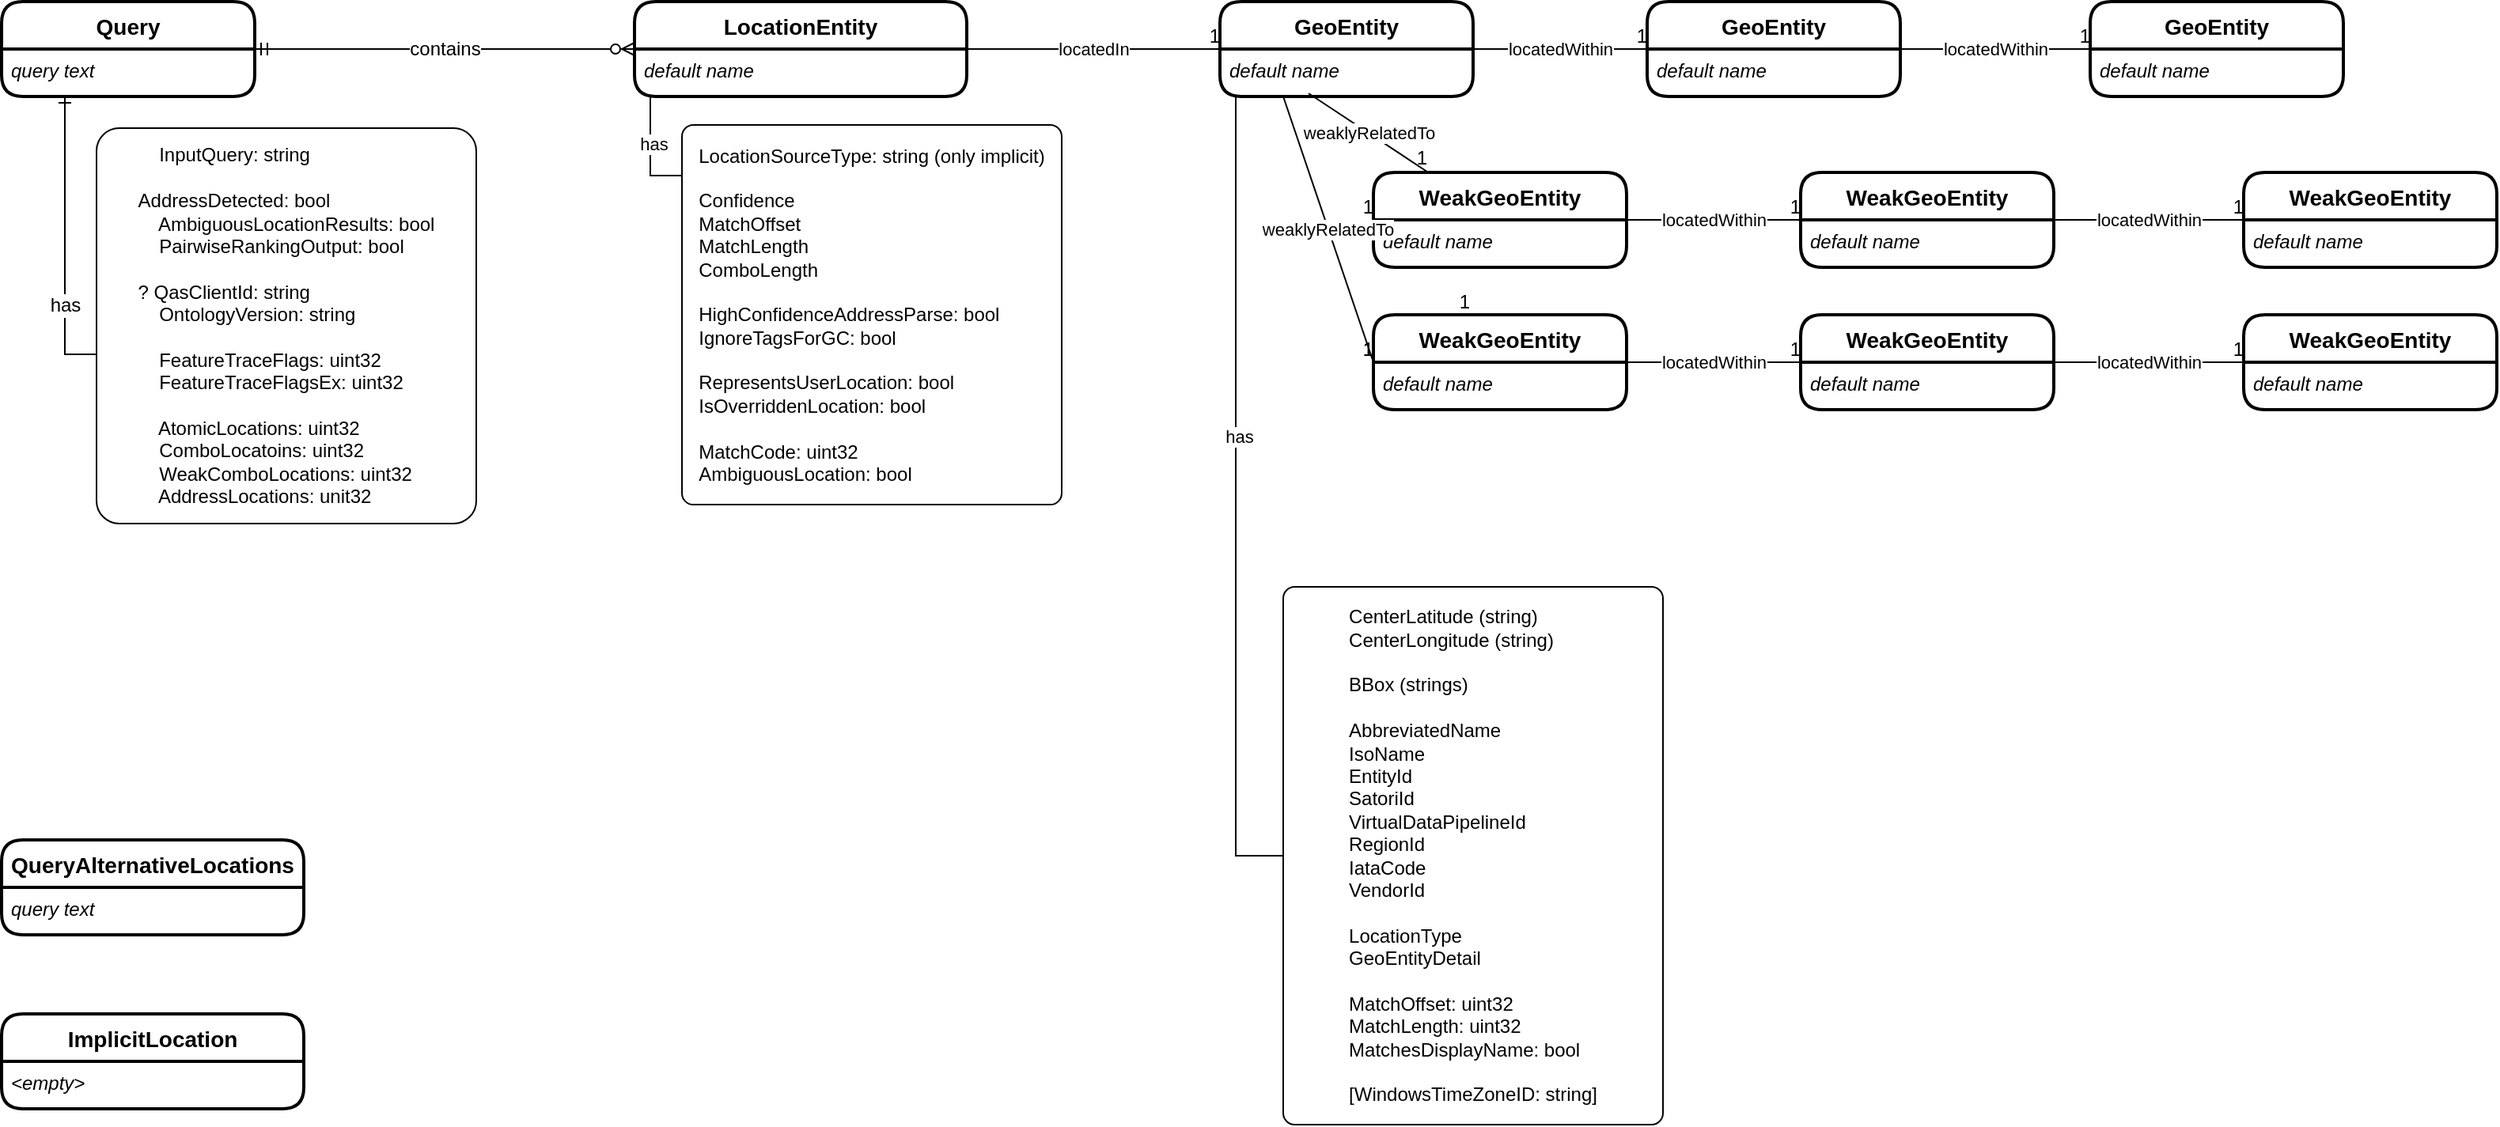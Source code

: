 <mxfile version="16.5.5" type="github">
  <diagram id="R2lEEEUBdFMjLlhIrx00" name="Page-1">
    <mxGraphModel dx="1422" dy="794" grid="1" gridSize="10" guides="1" tooltips="1" connect="1" arrows="1" fold="1" page="1" pageScale="1" pageWidth="850" pageHeight="1100" math="0" shadow="0" extFonts="Permanent Marker^https://fonts.googleapis.com/css?family=Permanent+Marker">
      <root>
        <mxCell id="0" />
        <mxCell id="1" parent="0" />
        <mxCell id="Tg9toBIDy_47bG0WhnQ1-31" value="Query" style="swimlane;childLayout=stackLayout;horizontal=1;startSize=30;horizontalStack=0;rounded=1;fontSize=14;fontStyle=1;strokeWidth=2;resizeParent=0;resizeLast=1;shadow=0;dashed=0;align=center;" vertex="1" parent="1">
          <mxGeometry x="40" y="40" width="160" height="60" as="geometry" />
        </mxCell>
        <mxCell id="Tg9toBIDy_47bG0WhnQ1-32" value="query text" style="align=left;strokeColor=none;fillColor=none;spacingLeft=4;fontSize=12;verticalAlign=top;resizable=0;rotatable=0;part=1;fontStyle=2" vertex="1" parent="Tg9toBIDy_47bG0WhnQ1-31">
          <mxGeometry y="30" width="160" height="30" as="geometry" />
        </mxCell>
        <mxCell id="Tg9toBIDy_47bG0WhnQ1-35" value="QueryAlternativeLocations" style="swimlane;childLayout=stackLayout;horizontal=1;startSize=30;horizontalStack=0;rounded=1;fontSize=14;fontStyle=1;strokeWidth=2;resizeParent=0;resizeLast=1;shadow=0;dashed=0;align=center;" vertex="1" parent="1">
          <mxGeometry x="40" y="570" width="191" height="60" as="geometry" />
        </mxCell>
        <mxCell id="Tg9toBIDy_47bG0WhnQ1-36" value="query text" style="align=left;strokeColor=none;fillColor=none;spacingLeft=4;fontSize=12;verticalAlign=top;resizable=0;rotatable=0;part=1;fontStyle=2" vertex="1" parent="Tg9toBIDy_47bG0WhnQ1-35">
          <mxGeometry y="30" width="191" height="30" as="geometry" />
        </mxCell>
        <mxCell id="Tg9toBIDy_47bG0WhnQ1-38" value="&lt;div style=&quot;text-align: left&quot;&gt;&lt;span&gt;&amp;nbsp; &amp;nbsp; InputQuery: string&lt;/span&gt;&lt;/div&gt;&lt;div style=&quot;text-align: left&quot;&gt;&lt;span&gt;&lt;br&gt;&lt;/span&gt;&lt;/div&gt;&lt;div style=&quot;text-align: left&quot;&gt;&lt;span&gt;AddressDetected: bool&lt;/span&gt;&lt;/div&gt;&lt;div style=&quot;text-align: left&quot;&gt;&lt;span&gt;&amp;nbsp; &amp;nbsp; AmbiguousLocationResults: bool&lt;/span&gt;&lt;/div&gt;&lt;div style=&quot;text-align: left&quot;&gt;&lt;span&gt;&amp;nbsp; &amp;nbsp; PairwiseRankingOutput: bool&lt;/span&gt;&lt;/div&gt;&lt;div style=&quot;text-align: left&quot;&gt;&lt;span&gt;&lt;br&gt;&lt;/span&gt;&lt;/div&gt;&lt;div style=&quot;text-align: left&quot;&gt;&lt;span&gt;? QasClientId: string&lt;/span&gt;&lt;/div&gt;&lt;div style=&quot;text-align: left&quot;&gt;&lt;span&gt;&amp;nbsp; &amp;nbsp; OntologyVersion: string&lt;br&gt;&lt;/span&gt;&lt;/div&gt;&lt;div style=&quot;text-align: left&quot;&gt;&lt;span&gt;&lt;br&gt;&lt;/span&gt;&lt;/div&gt;&lt;div style=&quot;text-align: left&quot;&gt;&lt;span&gt;&amp;nbsp; &amp;nbsp; FeatureTraceFlags: uint32&lt;/span&gt;&lt;/div&gt;&lt;div style=&quot;text-align: left&quot;&gt;&lt;span&gt;&amp;nbsp; &amp;nbsp; FeatureTraceFlagsEx: uint32&lt;/span&gt;&lt;/div&gt;&lt;div style=&quot;text-align: left&quot;&gt;&lt;span&gt;&lt;br&gt;&lt;/span&gt;&lt;/div&gt;&lt;div style=&quot;text-align: left&quot;&gt;&lt;span&gt;&amp;nbsp; &amp;nbsp; AtomicLocations: uint32&lt;/span&gt;&lt;/div&gt;&lt;div style=&quot;text-align: left&quot;&gt;&lt;span&gt;&amp;nbsp; &amp;nbsp; ComboLocatoins: uint32&lt;/span&gt;&lt;/div&gt;&lt;div style=&quot;text-align: left&quot;&gt;&lt;span&gt;&amp;nbsp; &amp;nbsp; WeakComboLocations: uint32&lt;/span&gt;&lt;/div&gt;&lt;div style=&quot;text-align: left&quot;&gt;&lt;span&gt;&amp;nbsp; &amp;nbsp; AddressLocations: unit32&lt;/span&gt;&lt;/div&gt;" style="rounded=1;arcSize=6;whiteSpace=wrap;html=1;align=center;" vertex="1" parent="1">
          <mxGeometry x="100" y="120" width="240" height="250" as="geometry" />
        </mxCell>
        <mxCell id="Tg9toBIDy_47bG0WhnQ1-42" value="has" style="edgeStyle=orthogonalEdgeStyle;fontSize=12;html=1;endArrow=ERone;endFill=1;rounded=0;entryX=0.25;entryY=1;entryDx=0;entryDy=0;exitX=0;exitY=0.25;exitDx=0;exitDy=0;" edge="1" parent="1" source="Tg9toBIDy_47bG0WhnQ1-38" target="Tg9toBIDy_47bG0WhnQ1-32">
          <mxGeometry width="100" height="100" relative="1" as="geometry">
            <mxPoint x="100" y="580" as="sourcePoint" />
            <mxPoint x="70" y="140" as="targetPoint" />
            <Array as="points">
              <mxPoint x="80" y="263" />
            </Array>
          </mxGeometry>
        </mxCell>
        <mxCell id="Tg9toBIDy_47bG0WhnQ1-46" value="contains" style="edgeStyle=entityRelationEdgeStyle;fontSize=12;html=1;endArrow=ERzeroToMany;startArrow=ERmandOne;rounded=0;" edge="1" parent="1" source="Tg9toBIDy_47bG0WhnQ1-31" target="Tg9toBIDy_47bG0WhnQ1-66">
          <mxGeometry width="100" height="100" relative="1" as="geometry">
            <mxPoint x="350" y="470" as="sourcePoint" />
            <mxPoint x="440" y="70" as="targetPoint" />
          </mxGeometry>
        </mxCell>
        <mxCell id="Tg9toBIDy_47bG0WhnQ1-48" value="&lt;div style=&quot;text-align: left&quot;&gt;LocationSourceType: string (only implicit)&lt;/div&gt;&lt;div style=&quot;text-align: left&quot;&gt;&lt;br&gt;&lt;/div&gt;&lt;div style=&quot;text-align: left&quot;&gt;&lt;div&gt;Confidence&lt;/div&gt;&lt;div&gt;MatchOffset&lt;/div&gt;&lt;div&gt;MatchLength&lt;/div&gt;&lt;div&gt;ComboLength&lt;/div&gt;&lt;div&gt;&lt;br&gt;&lt;/div&gt;&lt;div&gt;&lt;div&gt;HighConfidenceAddressParse: bool&lt;br&gt;&lt;/div&gt;&lt;div&gt;IgnoreTagsForGC: bool&lt;/div&gt;&lt;/div&gt;&lt;div&gt;&lt;br&gt;&lt;/div&gt;&lt;div&gt;&lt;div&gt;RepresentsUserLocation: bool&lt;/div&gt;&lt;div&gt;IsOverriddenLocation: bool&lt;/div&gt;&lt;/div&gt;&lt;div&gt;&lt;br&gt;&lt;/div&gt;&lt;div&gt;MatchCode: uint32&lt;/div&gt;&lt;div&gt;AmbiguousLocation: bool&lt;/div&gt;&lt;/div&gt;" style="rounded=1;arcSize=3;whiteSpace=wrap;html=1;align=center;" vertex="1" parent="1">
          <mxGeometry x="470" y="118.04" width="240" height="240" as="geometry" />
        </mxCell>
        <mxCell id="Tg9toBIDy_47bG0WhnQ1-53" value="locatedIn" style="endArrow=none;html=1;rounded=0;" edge="1" parent="1" source="Tg9toBIDy_47bG0WhnQ1-66" target="Tg9toBIDy_47bG0WhnQ1-62">
          <mxGeometry relative="1" as="geometry">
            <mxPoint x="680" y="70" as="sourcePoint" />
            <mxPoint x="850" y="90" as="targetPoint" />
          </mxGeometry>
        </mxCell>
        <mxCell id="Tg9toBIDy_47bG0WhnQ1-54" value="1" style="resizable=0;html=1;align=right;verticalAlign=bottom;" connectable="0" vertex="1" parent="Tg9toBIDy_47bG0WhnQ1-53">
          <mxGeometry x="1" relative="1" as="geometry" />
        </mxCell>
        <mxCell id="Tg9toBIDy_47bG0WhnQ1-56" value="locatedWithin" style="endArrow=none;html=1;rounded=0;" edge="1" parent="1" source="Tg9toBIDy_47bG0WhnQ1-62" target="Tg9toBIDy_47bG0WhnQ1-64">
          <mxGeometry relative="1" as="geometry">
            <mxPoint x="690" y="80" as="sourcePoint" />
            <mxPoint x="820" y="80" as="targetPoint" />
          </mxGeometry>
        </mxCell>
        <mxCell id="Tg9toBIDy_47bG0WhnQ1-57" value="1" style="resizable=0;html=1;align=right;verticalAlign=bottom;" connectable="0" vertex="1" parent="Tg9toBIDy_47bG0WhnQ1-56">
          <mxGeometry x="1" relative="1" as="geometry" />
        </mxCell>
        <mxCell id="Tg9toBIDy_47bG0WhnQ1-58" value="locatedWithin" style="endArrow=none;html=1;rounded=0;" edge="1" parent="1" source="Tg9toBIDy_47bG0WhnQ1-64" target="Tg9toBIDy_47bG0WhnQ1-68">
          <mxGeometry relative="1" as="geometry">
            <mxPoint x="1430" y="69.5" as="sourcePoint" />
            <mxPoint x="1350" y="70" as="targetPoint" />
          </mxGeometry>
        </mxCell>
        <mxCell id="Tg9toBIDy_47bG0WhnQ1-59" value="1" style="resizable=0;html=1;align=right;verticalAlign=bottom;" connectable="0" vertex="1" parent="Tg9toBIDy_47bG0WhnQ1-58">
          <mxGeometry x="1" relative="1" as="geometry" />
        </mxCell>
        <mxCell id="Tg9toBIDy_47bG0WhnQ1-60" value="" style="endArrow=none;html=1;rounded=0;edgeStyle=elbowEdgeStyle;" edge="1" parent="1" source="Tg9toBIDy_47bG0WhnQ1-67" target="Tg9toBIDy_47bG0WhnQ1-48">
          <mxGeometry relative="1" as="geometry">
            <mxPoint x="450" y="85" as="sourcePoint" />
            <mxPoint x="430" y="330" as="targetPoint" />
            <Array as="points">
              <mxPoint x="450" y="150" />
            </Array>
          </mxGeometry>
        </mxCell>
        <mxCell id="Tg9toBIDy_47bG0WhnQ1-61" value="has" style="edgeLabel;html=1;align=center;verticalAlign=middle;resizable=0;points=[];" vertex="1" connectable="0" parent="Tg9toBIDy_47bG0WhnQ1-60">
          <mxGeometry x="-0.158" y="2" relative="1" as="geometry">
            <mxPoint as="offset" />
          </mxGeometry>
        </mxCell>
        <mxCell id="Tg9toBIDy_47bG0WhnQ1-62" value="GeoEntity" style="swimlane;childLayout=stackLayout;horizontal=1;startSize=30;horizontalStack=0;rounded=1;fontSize=14;fontStyle=1;strokeWidth=2;resizeParent=0;resizeLast=1;shadow=0;dashed=0;align=center;" vertex="1" parent="1">
          <mxGeometry x="810" y="40" width="160" height="60" as="geometry" />
        </mxCell>
        <mxCell id="Tg9toBIDy_47bG0WhnQ1-63" value="default name" style="align=left;strokeColor=none;fillColor=none;spacingLeft=4;fontSize=12;verticalAlign=top;resizable=0;rotatable=0;part=1;fontStyle=2" vertex="1" parent="Tg9toBIDy_47bG0WhnQ1-62">
          <mxGeometry y="30" width="160" height="30" as="geometry" />
        </mxCell>
        <mxCell id="Tg9toBIDy_47bG0WhnQ1-64" value="GeoEntity" style="swimlane;childLayout=stackLayout;horizontal=1;startSize=30;horizontalStack=0;rounded=1;fontSize=14;fontStyle=1;strokeWidth=2;resizeParent=0;resizeLast=1;shadow=0;dashed=0;align=center;" vertex="1" parent="1">
          <mxGeometry x="1080" y="40" width="160" height="60" as="geometry" />
        </mxCell>
        <mxCell id="Tg9toBIDy_47bG0WhnQ1-65" value="default name" style="align=left;strokeColor=none;fillColor=none;spacingLeft=4;fontSize=12;verticalAlign=top;resizable=0;rotatable=0;part=1;fontStyle=2" vertex="1" parent="Tg9toBIDy_47bG0WhnQ1-64">
          <mxGeometry y="30" width="160" height="30" as="geometry" />
        </mxCell>
        <mxCell id="Tg9toBIDy_47bG0WhnQ1-66" value="LocationEntity" style="swimlane;childLayout=stackLayout;horizontal=1;startSize=30;horizontalStack=0;rounded=1;fontSize=14;fontStyle=1;strokeWidth=2;resizeParent=0;resizeLast=1;shadow=0;dashed=0;align=center;" vertex="1" parent="1">
          <mxGeometry x="440" y="40" width="210" height="60" as="geometry" />
        </mxCell>
        <mxCell id="Tg9toBIDy_47bG0WhnQ1-67" value="default name" style="align=left;strokeColor=none;fillColor=none;spacingLeft=4;fontSize=12;verticalAlign=top;resizable=0;rotatable=0;part=1;fontStyle=2" vertex="1" parent="Tg9toBIDy_47bG0WhnQ1-66">
          <mxGeometry y="30" width="210" height="30" as="geometry" />
        </mxCell>
        <mxCell id="Tg9toBIDy_47bG0WhnQ1-68" value="GeoEntity" style="swimlane;childLayout=stackLayout;horizontal=1;startSize=30;horizontalStack=0;rounded=1;fontSize=14;fontStyle=1;strokeWidth=2;resizeParent=0;resizeLast=1;shadow=0;dashed=0;align=center;" vertex="1" parent="1">
          <mxGeometry x="1360" y="40" width="160" height="60" as="geometry" />
        </mxCell>
        <mxCell id="Tg9toBIDy_47bG0WhnQ1-69" value="default name" style="align=left;strokeColor=none;fillColor=none;spacingLeft=4;fontSize=12;verticalAlign=top;resizable=0;rotatable=0;part=1;fontStyle=2" vertex="1" parent="Tg9toBIDy_47bG0WhnQ1-68">
          <mxGeometry y="30" width="160" height="30" as="geometry" />
        </mxCell>
        <mxCell id="Tg9toBIDy_47bG0WhnQ1-70" value="1" style="resizable=0;html=1;align=right;verticalAlign=bottom;" connectable="0" vertex="1" parent="1">
          <mxGeometry x="907" y="178" as="geometry" />
        </mxCell>
        <mxCell id="Tg9toBIDy_47bG0WhnQ1-71" value="locatedWithin" style="endArrow=none;html=1;rounded=0;" edge="1" parent="1" source="Tg9toBIDy_47bG0WhnQ1-75" target="Tg9toBIDy_47bG0WhnQ1-77">
          <mxGeometry relative="1" as="geometry">
            <mxPoint x="787" y="188" as="sourcePoint" />
            <mxPoint x="917" y="188" as="targetPoint" />
          </mxGeometry>
        </mxCell>
        <mxCell id="Tg9toBIDy_47bG0WhnQ1-72" value="1" style="resizable=0;html=1;align=right;verticalAlign=bottom;" connectable="0" vertex="1" parent="Tg9toBIDy_47bG0WhnQ1-71">
          <mxGeometry x="1" relative="1" as="geometry" />
        </mxCell>
        <mxCell id="Tg9toBIDy_47bG0WhnQ1-73" value="locatedWithin" style="endArrow=none;html=1;rounded=0;" edge="1" parent="1" source="Tg9toBIDy_47bG0WhnQ1-77" target="Tg9toBIDy_47bG0WhnQ1-79">
          <mxGeometry relative="1" as="geometry">
            <mxPoint x="1527" y="177.5" as="sourcePoint" />
            <mxPoint x="1447" y="178" as="targetPoint" />
          </mxGeometry>
        </mxCell>
        <mxCell id="Tg9toBIDy_47bG0WhnQ1-74" value="1" style="resizable=0;html=1;align=right;verticalAlign=bottom;" connectable="0" vertex="1" parent="Tg9toBIDy_47bG0WhnQ1-73">
          <mxGeometry x="1" relative="1" as="geometry" />
        </mxCell>
        <mxCell id="Tg9toBIDy_47bG0WhnQ1-75" value="WeakGeoEntity" style="swimlane;childLayout=stackLayout;horizontal=1;startSize=30;horizontalStack=0;rounded=1;fontSize=14;fontStyle=1;strokeWidth=2;resizeParent=0;resizeLast=1;shadow=0;dashed=0;align=center;" vertex="1" parent="1">
          <mxGeometry x="907" y="148" width="160" height="60" as="geometry" />
        </mxCell>
        <mxCell id="Tg9toBIDy_47bG0WhnQ1-76" value="default name" style="align=left;strokeColor=none;fillColor=none;spacingLeft=4;fontSize=12;verticalAlign=top;resizable=0;rotatable=0;part=1;fontStyle=2" vertex="1" parent="Tg9toBIDy_47bG0WhnQ1-75">
          <mxGeometry y="30" width="160" height="30" as="geometry" />
        </mxCell>
        <mxCell id="Tg9toBIDy_47bG0WhnQ1-77" value="WeakGeoEntity" style="swimlane;childLayout=stackLayout;horizontal=1;startSize=30;horizontalStack=0;rounded=1;fontSize=14;fontStyle=1;strokeWidth=2;resizeParent=0;resizeLast=1;shadow=0;dashed=0;align=center;" vertex="1" parent="1">
          <mxGeometry x="1177" y="148" width="160" height="60" as="geometry" />
        </mxCell>
        <mxCell id="Tg9toBIDy_47bG0WhnQ1-78" value="default name" style="align=left;strokeColor=none;fillColor=none;spacingLeft=4;fontSize=12;verticalAlign=top;resizable=0;rotatable=0;part=1;fontStyle=2" vertex="1" parent="Tg9toBIDy_47bG0WhnQ1-77">
          <mxGeometry y="30" width="160" height="30" as="geometry" />
        </mxCell>
        <mxCell id="Tg9toBIDy_47bG0WhnQ1-79" value="WeakGeoEntity" style="swimlane;childLayout=stackLayout;horizontal=1;startSize=30;horizontalStack=0;rounded=1;fontSize=14;fontStyle=1;strokeWidth=2;resizeParent=0;resizeLast=1;shadow=0;dashed=0;align=center;" vertex="1" parent="1">
          <mxGeometry x="1457" y="148" width="160" height="60" as="geometry" />
        </mxCell>
        <mxCell id="Tg9toBIDy_47bG0WhnQ1-80" value="default name" style="align=left;strokeColor=none;fillColor=none;spacingLeft=4;fontSize=12;verticalAlign=top;resizable=0;rotatable=0;part=1;fontStyle=2" vertex="1" parent="Tg9toBIDy_47bG0WhnQ1-79">
          <mxGeometry y="30" width="160" height="30" as="geometry" />
        </mxCell>
        <mxCell id="Tg9toBIDy_47bG0WhnQ1-81" value="weaklyRelatedTo" style="endArrow=none;html=1;rounded=0;exitX=0.35;exitY=0.933;exitDx=0;exitDy=0;exitPerimeter=0;" edge="1" parent="1" source="Tg9toBIDy_47bG0WhnQ1-63" target="Tg9toBIDy_47bG0WhnQ1-75">
          <mxGeometry relative="1" as="geometry">
            <mxPoint x="980" y="80" as="sourcePoint" />
            <mxPoint x="1090" y="80" as="targetPoint" />
          </mxGeometry>
        </mxCell>
        <mxCell id="Tg9toBIDy_47bG0WhnQ1-82" value="1" style="resizable=0;html=1;align=right;verticalAlign=bottom;" connectable="0" vertex="1" parent="Tg9toBIDy_47bG0WhnQ1-81">
          <mxGeometry x="1" relative="1" as="geometry" />
        </mxCell>
        <mxCell id="Tg9toBIDy_47bG0WhnQ1-83" value="&lt;div style=&quot;text-align: left&quot;&gt;CenterLatitude (string)&lt;/div&gt;&lt;div style=&quot;text-align: left&quot;&gt;CenterLongitude (string)&lt;/div&gt;&lt;div style=&quot;text-align: left&quot;&gt;&lt;br&gt;&lt;/div&gt;&lt;div style=&quot;text-align: left&quot;&gt;BBox (strings)&lt;/div&gt;&lt;div style=&quot;text-align: left&quot;&gt;&lt;br&gt;&lt;/div&gt;&lt;div style=&quot;text-align: left&quot;&gt;AbbreviatedName&lt;/div&gt;&lt;div style=&quot;text-align: left&quot;&gt;IsoName&lt;/div&gt;&lt;div style=&quot;text-align: left&quot;&gt;EntityId&lt;/div&gt;&lt;div style=&quot;text-align: left&quot;&gt;SatoriId&lt;/div&gt;&lt;div style=&quot;text-align: left&quot;&gt;VirtualDataPipelineId&lt;br&gt;&lt;/div&gt;&lt;div style=&quot;text-align: left&quot;&gt;RegionId&lt;/div&gt;&lt;div style=&quot;text-align: left&quot;&gt;IataCode&lt;/div&gt;&lt;div style=&quot;text-align: left&quot;&gt;VendorId&lt;/div&gt;&lt;div style=&quot;text-align: left&quot;&gt;&lt;br&gt;&lt;/div&gt;&lt;div style=&quot;text-align: left&quot;&gt;LocationType&lt;/div&gt;&lt;div style=&quot;text-align: left&quot;&gt;GeoEntityDetail&lt;/div&gt;&lt;div style=&quot;text-align: left&quot;&gt;&lt;br&gt;&lt;/div&gt;&lt;div style=&quot;text-align: left&quot;&gt;MatchOffset: uint32&lt;/div&gt;&lt;div style=&quot;text-align: left&quot;&gt;MatchLength: uint32&lt;/div&gt;&lt;div style=&quot;text-align: left&quot;&gt;MatchesDisplayName: bool&lt;/div&gt;&lt;div style=&quot;text-align: left&quot;&gt;&lt;br&gt;&lt;/div&gt;&lt;div style=&quot;text-align: left&quot;&gt;[WindowsTimeZoneID: string]&lt;/div&gt;" style="rounded=1;arcSize=3;whiteSpace=wrap;html=1;align=center;" vertex="1" parent="1">
          <mxGeometry x="850" y="410" width="240" height="340" as="geometry" />
        </mxCell>
        <mxCell id="Tg9toBIDy_47bG0WhnQ1-84" value="ImplicitLocation" style="swimlane;childLayout=stackLayout;horizontal=1;startSize=30;horizontalStack=0;rounded=1;fontSize=14;fontStyle=1;strokeWidth=2;resizeParent=0;resizeLast=1;shadow=0;dashed=0;align=center;" vertex="1" parent="1">
          <mxGeometry x="40" y="680" width="191" height="60" as="geometry" />
        </mxCell>
        <mxCell id="Tg9toBIDy_47bG0WhnQ1-85" value="&lt;empty&gt;" style="align=left;strokeColor=none;fillColor=none;spacingLeft=4;fontSize=12;verticalAlign=top;resizable=0;rotatable=0;part=1;fontStyle=2" vertex="1" parent="Tg9toBIDy_47bG0WhnQ1-84">
          <mxGeometry y="30" width="191" height="30" as="geometry" />
        </mxCell>
        <mxCell id="Tg9toBIDy_47bG0WhnQ1-86" value="" style="endArrow=none;html=1;rounded=0;edgeStyle=elbowEdgeStyle;" edge="1" parent="1" source="Tg9toBIDy_47bG0WhnQ1-63" target="Tg9toBIDy_47bG0WhnQ1-83">
          <mxGeometry relative="1" as="geometry">
            <mxPoint x="460" y="110" as="sourcePoint" />
            <mxPoint x="490" y="160" as="targetPoint" />
            <Array as="points">
              <mxPoint x="820" y="340" />
            </Array>
          </mxGeometry>
        </mxCell>
        <mxCell id="Tg9toBIDy_47bG0WhnQ1-87" value="has" style="edgeLabel;html=1;align=center;verticalAlign=middle;resizable=0;points=[];" vertex="1" connectable="0" parent="Tg9toBIDy_47bG0WhnQ1-86">
          <mxGeometry x="-0.158" y="2" relative="1" as="geometry">
            <mxPoint as="offset" />
          </mxGeometry>
        </mxCell>
        <mxCell id="Tg9toBIDy_47bG0WhnQ1-88" value="1" style="resizable=0;html=1;align=right;verticalAlign=bottom;" connectable="0" vertex="1" parent="1">
          <mxGeometry x="907" y="268" as="geometry" />
        </mxCell>
        <mxCell id="Tg9toBIDy_47bG0WhnQ1-89" value="locatedWithin" style="endArrow=none;html=1;rounded=0;" edge="1" parent="1" source="Tg9toBIDy_47bG0WhnQ1-93" target="Tg9toBIDy_47bG0WhnQ1-95">
          <mxGeometry relative="1" as="geometry">
            <mxPoint x="787" y="278" as="sourcePoint" />
            <mxPoint x="917" y="278" as="targetPoint" />
          </mxGeometry>
        </mxCell>
        <mxCell id="Tg9toBIDy_47bG0WhnQ1-90" value="1" style="resizable=0;html=1;align=right;verticalAlign=bottom;" connectable="0" vertex="1" parent="Tg9toBIDy_47bG0WhnQ1-89">
          <mxGeometry x="1" relative="1" as="geometry" />
        </mxCell>
        <mxCell id="Tg9toBIDy_47bG0WhnQ1-91" value="locatedWithin" style="endArrow=none;html=1;rounded=0;" edge="1" parent="1" source="Tg9toBIDy_47bG0WhnQ1-95" target="Tg9toBIDy_47bG0WhnQ1-97">
          <mxGeometry relative="1" as="geometry">
            <mxPoint x="1527" y="267.5" as="sourcePoint" />
            <mxPoint x="1447" y="268" as="targetPoint" />
          </mxGeometry>
        </mxCell>
        <mxCell id="Tg9toBIDy_47bG0WhnQ1-92" value="1" style="resizable=0;html=1;align=right;verticalAlign=bottom;" connectable="0" vertex="1" parent="Tg9toBIDy_47bG0WhnQ1-91">
          <mxGeometry x="1" relative="1" as="geometry" />
        </mxCell>
        <mxCell id="Tg9toBIDy_47bG0WhnQ1-93" value="WeakGeoEntity" style="swimlane;childLayout=stackLayout;horizontal=1;startSize=30;horizontalStack=0;rounded=1;fontSize=14;fontStyle=1;strokeWidth=2;resizeParent=0;resizeLast=1;shadow=0;dashed=0;align=center;" vertex="1" parent="1">
          <mxGeometry x="907" y="238" width="160" height="60" as="geometry" />
        </mxCell>
        <mxCell id="Tg9toBIDy_47bG0WhnQ1-94" value="default name" style="align=left;strokeColor=none;fillColor=none;spacingLeft=4;fontSize=12;verticalAlign=top;resizable=0;rotatable=0;part=1;fontStyle=2" vertex="1" parent="Tg9toBIDy_47bG0WhnQ1-93">
          <mxGeometry y="30" width="160" height="30" as="geometry" />
        </mxCell>
        <mxCell id="Tg9toBIDy_47bG0WhnQ1-95" value="WeakGeoEntity" style="swimlane;childLayout=stackLayout;horizontal=1;startSize=30;horizontalStack=0;rounded=1;fontSize=14;fontStyle=1;strokeWidth=2;resizeParent=0;resizeLast=1;shadow=0;dashed=0;align=center;" vertex="1" parent="1">
          <mxGeometry x="1177" y="238" width="160" height="60" as="geometry" />
        </mxCell>
        <mxCell id="Tg9toBIDy_47bG0WhnQ1-96" value="default name" style="align=left;strokeColor=none;fillColor=none;spacingLeft=4;fontSize=12;verticalAlign=top;resizable=0;rotatable=0;part=1;fontStyle=2" vertex="1" parent="Tg9toBIDy_47bG0WhnQ1-95">
          <mxGeometry y="30" width="160" height="30" as="geometry" />
        </mxCell>
        <mxCell id="Tg9toBIDy_47bG0WhnQ1-97" value="WeakGeoEntity" style="swimlane;childLayout=stackLayout;horizontal=1;startSize=30;horizontalStack=0;rounded=1;fontSize=14;fontStyle=1;strokeWidth=2;resizeParent=0;resizeLast=1;shadow=0;dashed=0;align=center;" vertex="1" parent="1">
          <mxGeometry x="1457" y="238" width="160" height="60" as="geometry" />
        </mxCell>
        <mxCell id="Tg9toBIDy_47bG0WhnQ1-98" value="default name" style="align=left;strokeColor=none;fillColor=none;spacingLeft=4;fontSize=12;verticalAlign=top;resizable=0;rotatable=0;part=1;fontStyle=2" vertex="1" parent="Tg9toBIDy_47bG0WhnQ1-97">
          <mxGeometry y="30" width="160" height="30" as="geometry" />
        </mxCell>
        <mxCell id="Tg9toBIDy_47bG0WhnQ1-99" value="1" style="resizable=0;html=1;align=right;verticalAlign=bottom;" connectable="0" vertex="1" parent="1">
          <mxGeometry x="968.766" y="238.044" as="geometry" />
        </mxCell>
        <mxCell id="Tg9toBIDy_47bG0WhnQ1-100" value="weaklyRelatedTo" style="endArrow=none;html=1;rounded=0;exitX=0.25;exitY=1;exitDx=0;exitDy=0;entryX=0;entryY=0;entryDx=0;entryDy=0;" edge="1" parent="1" source="Tg9toBIDy_47bG0WhnQ1-63" target="Tg9toBIDy_47bG0WhnQ1-94">
          <mxGeometry relative="1" as="geometry">
            <mxPoint x="876" y="107.99" as="sourcePoint" />
            <mxPoint x="890" y="217.5" as="targetPoint" />
          </mxGeometry>
        </mxCell>
        <mxCell id="Tg9toBIDy_47bG0WhnQ1-101" value="1" style="resizable=0;html=1;align=right;verticalAlign=bottom;" connectable="0" vertex="1" parent="Tg9toBIDy_47bG0WhnQ1-100">
          <mxGeometry x="1" relative="1" as="geometry" />
        </mxCell>
      </root>
    </mxGraphModel>
  </diagram>
</mxfile>
